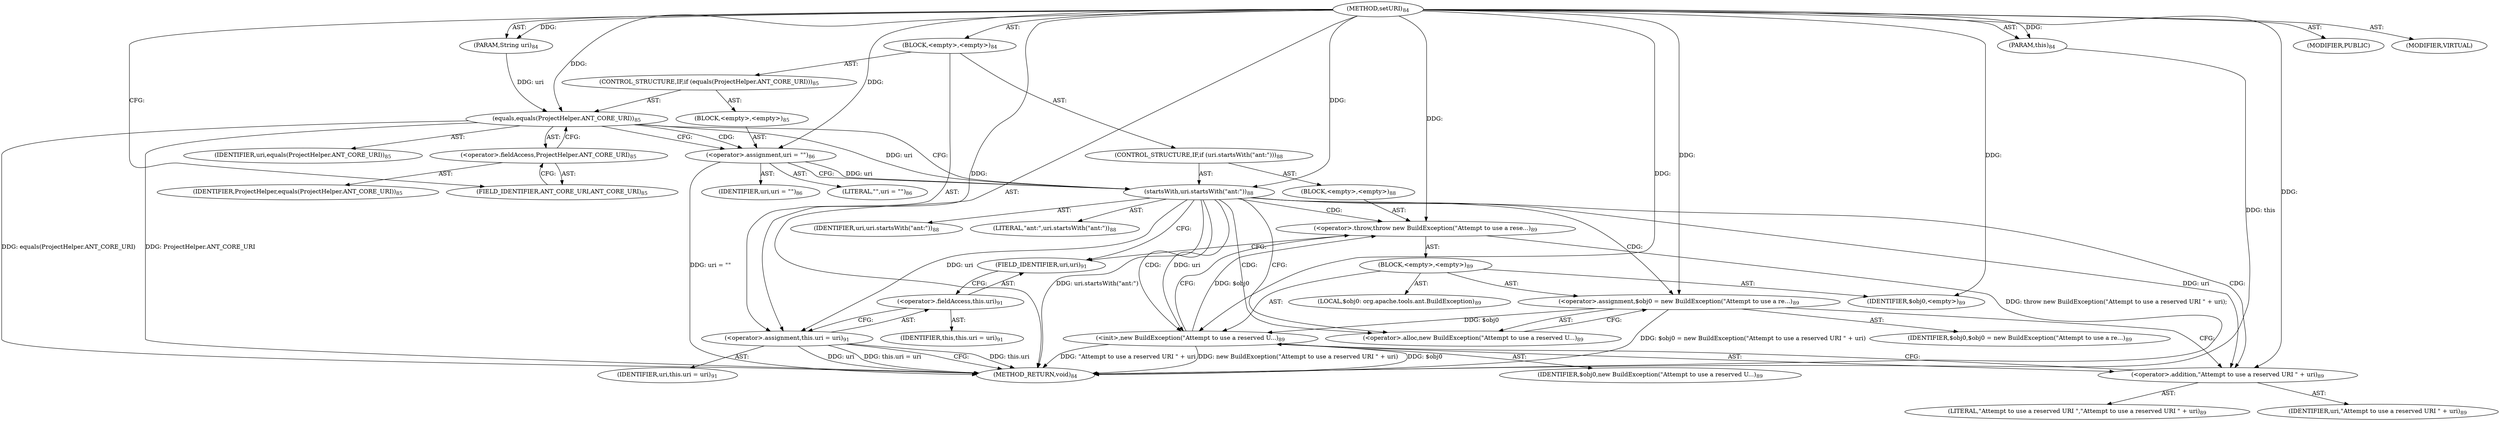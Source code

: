 digraph "setURI" {  
"111669149696" [label = <(METHOD,setURI)<SUB>84</SUB>> ]
"115964116992" [label = <(PARAM,this)<SUB>84</SUB>> ]
"115964116994" [label = <(PARAM,String uri)<SUB>84</SUB>> ]
"25769803776" [label = <(BLOCK,&lt;empty&gt;,&lt;empty&gt;)<SUB>84</SUB>> ]
"47244640256" [label = <(CONTROL_STRUCTURE,IF,if (equals(ProjectHelper.ANT_CORE_URI)))<SUB>85</SUB>> ]
"30064771072" [label = <(equals,equals(ProjectHelper.ANT_CORE_URI))<SUB>85</SUB>> ]
"68719476738" [label = <(IDENTIFIER,uri,equals(ProjectHelper.ANT_CORE_URI))<SUB>85</SUB>> ]
"30064771073" [label = <(&lt;operator&gt;.fieldAccess,ProjectHelper.ANT_CORE_URI)<SUB>85</SUB>> ]
"68719476739" [label = <(IDENTIFIER,ProjectHelper,equals(ProjectHelper.ANT_CORE_URI))<SUB>85</SUB>> ]
"55834574848" [label = <(FIELD_IDENTIFIER,ANT_CORE_URI,ANT_CORE_URI)<SUB>85</SUB>> ]
"25769803777" [label = <(BLOCK,&lt;empty&gt;,&lt;empty&gt;)<SUB>85</SUB>> ]
"30064771074" [label = <(&lt;operator&gt;.assignment,uri = &quot;&quot;)<SUB>86</SUB>> ]
"68719476740" [label = <(IDENTIFIER,uri,uri = &quot;&quot;)<SUB>86</SUB>> ]
"90194313216" [label = <(LITERAL,&quot;&quot;,uri = &quot;&quot;)<SUB>86</SUB>> ]
"47244640257" [label = <(CONTROL_STRUCTURE,IF,if (uri.startsWith(&quot;ant:&quot;)))<SUB>88</SUB>> ]
"30064771075" [label = <(startsWith,uri.startsWith(&quot;ant:&quot;))<SUB>88</SUB>> ]
"68719476741" [label = <(IDENTIFIER,uri,uri.startsWith(&quot;ant:&quot;))<SUB>88</SUB>> ]
"90194313217" [label = <(LITERAL,&quot;ant:&quot;,uri.startsWith(&quot;ant:&quot;))<SUB>88</SUB>> ]
"25769803778" [label = <(BLOCK,&lt;empty&gt;,&lt;empty&gt;)<SUB>88</SUB>> ]
"30064771076" [label = <(&lt;operator&gt;.throw,throw new BuildException(&quot;Attempt to use a rese...)<SUB>89</SUB>> ]
"25769803779" [label = <(BLOCK,&lt;empty&gt;,&lt;empty&gt;)<SUB>89</SUB>> ]
"94489280512" [label = <(LOCAL,$obj0: org.apache.tools.ant.BuildException)<SUB>89</SUB>> ]
"30064771077" [label = <(&lt;operator&gt;.assignment,$obj0 = new BuildException(&quot;Attempt to use a re...)<SUB>89</SUB>> ]
"68719476742" [label = <(IDENTIFIER,$obj0,$obj0 = new BuildException(&quot;Attempt to use a re...)<SUB>89</SUB>> ]
"30064771078" [label = <(&lt;operator&gt;.alloc,new BuildException(&quot;Attempt to use a reserved U...)<SUB>89</SUB>> ]
"30064771079" [label = <(&lt;init&gt;,new BuildException(&quot;Attempt to use a reserved U...)<SUB>89</SUB>> ]
"68719476743" [label = <(IDENTIFIER,$obj0,new BuildException(&quot;Attempt to use a reserved U...)<SUB>89</SUB>> ]
"30064771080" [label = <(&lt;operator&gt;.addition,&quot;Attempt to use a reserved URI &quot; + uri)<SUB>89</SUB>> ]
"90194313218" [label = <(LITERAL,&quot;Attempt to use a reserved URI &quot;,&quot;Attempt to use a reserved URI &quot; + uri)<SUB>89</SUB>> ]
"68719476744" [label = <(IDENTIFIER,uri,&quot;Attempt to use a reserved URI &quot; + uri)<SUB>89</SUB>> ]
"68719476745" [label = <(IDENTIFIER,$obj0,&lt;empty&gt;)<SUB>89</SUB>> ]
"30064771081" [label = <(&lt;operator&gt;.assignment,this.uri = uri)<SUB>91</SUB>> ]
"30064771082" [label = <(&lt;operator&gt;.fieldAccess,this.uri)<SUB>91</SUB>> ]
"68719476736" [label = <(IDENTIFIER,this,this.uri = uri)<SUB>91</SUB>> ]
"55834574849" [label = <(FIELD_IDENTIFIER,uri,uri)<SUB>91</SUB>> ]
"68719476746" [label = <(IDENTIFIER,uri,this.uri = uri)<SUB>91</SUB>> ]
"133143986178" [label = <(MODIFIER,PUBLIC)> ]
"133143986179" [label = <(MODIFIER,VIRTUAL)> ]
"128849018880" [label = <(METHOD_RETURN,void)<SUB>84</SUB>> ]
  "111669149696" -> "115964116992"  [ label = "AST: "] 
  "111669149696" -> "115964116994"  [ label = "AST: "] 
  "111669149696" -> "25769803776"  [ label = "AST: "] 
  "111669149696" -> "133143986178"  [ label = "AST: "] 
  "111669149696" -> "133143986179"  [ label = "AST: "] 
  "111669149696" -> "128849018880"  [ label = "AST: "] 
  "25769803776" -> "47244640256"  [ label = "AST: "] 
  "25769803776" -> "47244640257"  [ label = "AST: "] 
  "25769803776" -> "30064771081"  [ label = "AST: "] 
  "47244640256" -> "30064771072"  [ label = "AST: "] 
  "47244640256" -> "25769803777"  [ label = "AST: "] 
  "30064771072" -> "68719476738"  [ label = "AST: "] 
  "30064771072" -> "30064771073"  [ label = "AST: "] 
  "30064771073" -> "68719476739"  [ label = "AST: "] 
  "30064771073" -> "55834574848"  [ label = "AST: "] 
  "25769803777" -> "30064771074"  [ label = "AST: "] 
  "30064771074" -> "68719476740"  [ label = "AST: "] 
  "30064771074" -> "90194313216"  [ label = "AST: "] 
  "47244640257" -> "30064771075"  [ label = "AST: "] 
  "47244640257" -> "25769803778"  [ label = "AST: "] 
  "30064771075" -> "68719476741"  [ label = "AST: "] 
  "30064771075" -> "90194313217"  [ label = "AST: "] 
  "25769803778" -> "30064771076"  [ label = "AST: "] 
  "30064771076" -> "25769803779"  [ label = "AST: "] 
  "25769803779" -> "94489280512"  [ label = "AST: "] 
  "25769803779" -> "30064771077"  [ label = "AST: "] 
  "25769803779" -> "30064771079"  [ label = "AST: "] 
  "25769803779" -> "68719476745"  [ label = "AST: "] 
  "30064771077" -> "68719476742"  [ label = "AST: "] 
  "30064771077" -> "30064771078"  [ label = "AST: "] 
  "30064771079" -> "68719476743"  [ label = "AST: "] 
  "30064771079" -> "30064771080"  [ label = "AST: "] 
  "30064771080" -> "90194313218"  [ label = "AST: "] 
  "30064771080" -> "68719476744"  [ label = "AST: "] 
  "30064771081" -> "30064771082"  [ label = "AST: "] 
  "30064771081" -> "68719476746"  [ label = "AST: "] 
  "30064771082" -> "68719476736"  [ label = "AST: "] 
  "30064771082" -> "55834574849"  [ label = "AST: "] 
  "30064771081" -> "128849018880"  [ label = "CFG: "] 
  "30064771072" -> "30064771074"  [ label = "CFG: "] 
  "30064771072" -> "30064771075"  [ label = "CFG: "] 
  "30064771075" -> "30064771078"  [ label = "CFG: "] 
  "30064771075" -> "55834574849"  [ label = "CFG: "] 
  "30064771082" -> "30064771081"  [ label = "CFG: "] 
  "30064771073" -> "30064771072"  [ label = "CFG: "] 
  "30064771074" -> "30064771075"  [ label = "CFG: "] 
  "30064771076" -> "55834574849"  [ label = "CFG: "] 
  "55834574849" -> "30064771082"  [ label = "CFG: "] 
  "55834574848" -> "30064771073"  [ label = "CFG: "] 
  "30064771077" -> "30064771080"  [ label = "CFG: "] 
  "30064771079" -> "30064771076"  [ label = "CFG: "] 
  "30064771078" -> "30064771077"  [ label = "CFG: "] 
  "30064771080" -> "30064771079"  [ label = "CFG: "] 
  "111669149696" -> "55834574848"  [ label = "CFG: "] 
  "115964116992" -> "128849018880"  [ label = "DDG: this"] 
  "30064771072" -> "128849018880"  [ label = "DDG: ProjectHelper.ANT_CORE_URI"] 
  "30064771072" -> "128849018880"  [ label = "DDG: equals(ProjectHelper.ANT_CORE_URI)"] 
  "30064771074" -> "128849018880"  [ label = "DDG: uri = &quot;&quot;"] 
  "30064771075" -> "128849018880"  [ label = "DDG: uri.startsWith(&quot;ant:&quot;)"] 
  "30064771077" -> "128849018880"  [ label = "DDG: $obj0 = new BuildException(&quot;Attempt to use a reserved URI &quot; + uri)"] 
  "30064771079" -> "128849018880"  [ label = "DDG: $obj0"] 
  "30064771079" -> "128849018880"  [ label = "DDG: &quot;Attempt to use a reserved URI &quot; + uri"] 
  "30064771079" -> "128849018880"  [ label = "DDG: new BuildException(&quot;Attempt to use a reserved URI &quot; + uri)"] 
  "30064771076" -> "128849018880"  [ label = "DDG: throw new BuildException(&quot;Attempt to use a reserved URI &quot; + uri);"] 
  "30064771081" -> "128849018880"  [ label = "DDG: this.uri"] 
  "30064771081" -> "128849018880"  [ label = "DDG: uri"] 
  "30064771081" -> "128849018880"  [ label = "DDG: this.uri = uri"] 
  "111669149696" -> "115964116992"  [ label = "DDG: "] 
  "111669149696" -> "115964116994"  [ label = "DDG: "] 
  "30064771075" -> "30064771081"  [ label = "DDG: uri"] 
  "111669149696" -> "30064771081"  [ label = "DDG: "] 
  "115964116994" -> "30064771072"  [ label = "DDG: uri"] 
  "111669149696" -> "30064771072"  [ label = "DDG: "] 
  "111669149696" -> "30064771074"  [ label = "DDG: "] 
  "30064771072" -> "30064771075"  [ label = "DDG: uri"] 
  "30064771074" -> "30064771075"  [ label = "DDG: uri"] 
  "111669149696" -> "30064771075"  [ label = "DDG: "] 
  "30064771079" -> "30064771076"  [ label = "DDG: $obj0"] 
  "111669149696" -> "30064771076"  [ label = "DDG: "] 
  "111669149696" -> "30064771077"  [ label = "DDG: "] 
  "111669149696" -> "68719476745"  [ label = "DDG: "] 
  "30064771077" -> "30064771079"  [ label = "DDG: $obj0"] 
  "111669149696" -> "30064771079"  [ label = "DDG: "] 
  "30064771075" -> "30064771079"  [ label = "DDG: uri"] 
  "111669149696" -> "30064771080"  [ label = "DDG: "] 
  "30064771075" -> "30064771080"  [ label = "DDG: uri"] 
  "30064771072" -> "30064771074"  [ label = "CDG: "] 
  "30064771075" -> "30064771080"  [ label = "CDG: "] 
  "30064771075" -> "30064771078"  [ label = "CDG: "] 
  "30064771075" -> "30064771079"  [ label = "CDG: "] 
  "30064771075" -> "30064771076"  [ label = "CDG: "] 
  "30064771075" -> "30064771077"  [ label = "CDG: "] 
}
